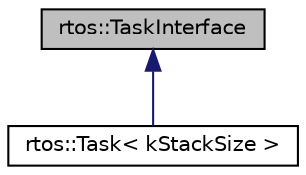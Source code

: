 digraph "rtos::TaskInterface"
{
  edge [fontname="Helvetica",fontsize="10",labelfontname="Helvetica",labelfontsize="10"];
  node [fontname="Helvetica",fontsize="10",shape=record];
  Node1 [label="rtos::TaskInterface",height=0.2,width=0.4,color="black", fillcolor="grey75", style="filled" fontcolor="black"];
  Node1 -> Node2 [dir="back",color="midnightblue",fontsize="10",style="solid",fontname="Helvetica"];
  Node2 [label="rtos::Task\< kStackSize \>",height=0.2,width=0.4,color="black", fillcolor="white", style="filled",URL="$d1/d0b/classrtos_1_1Task.html"];
}
